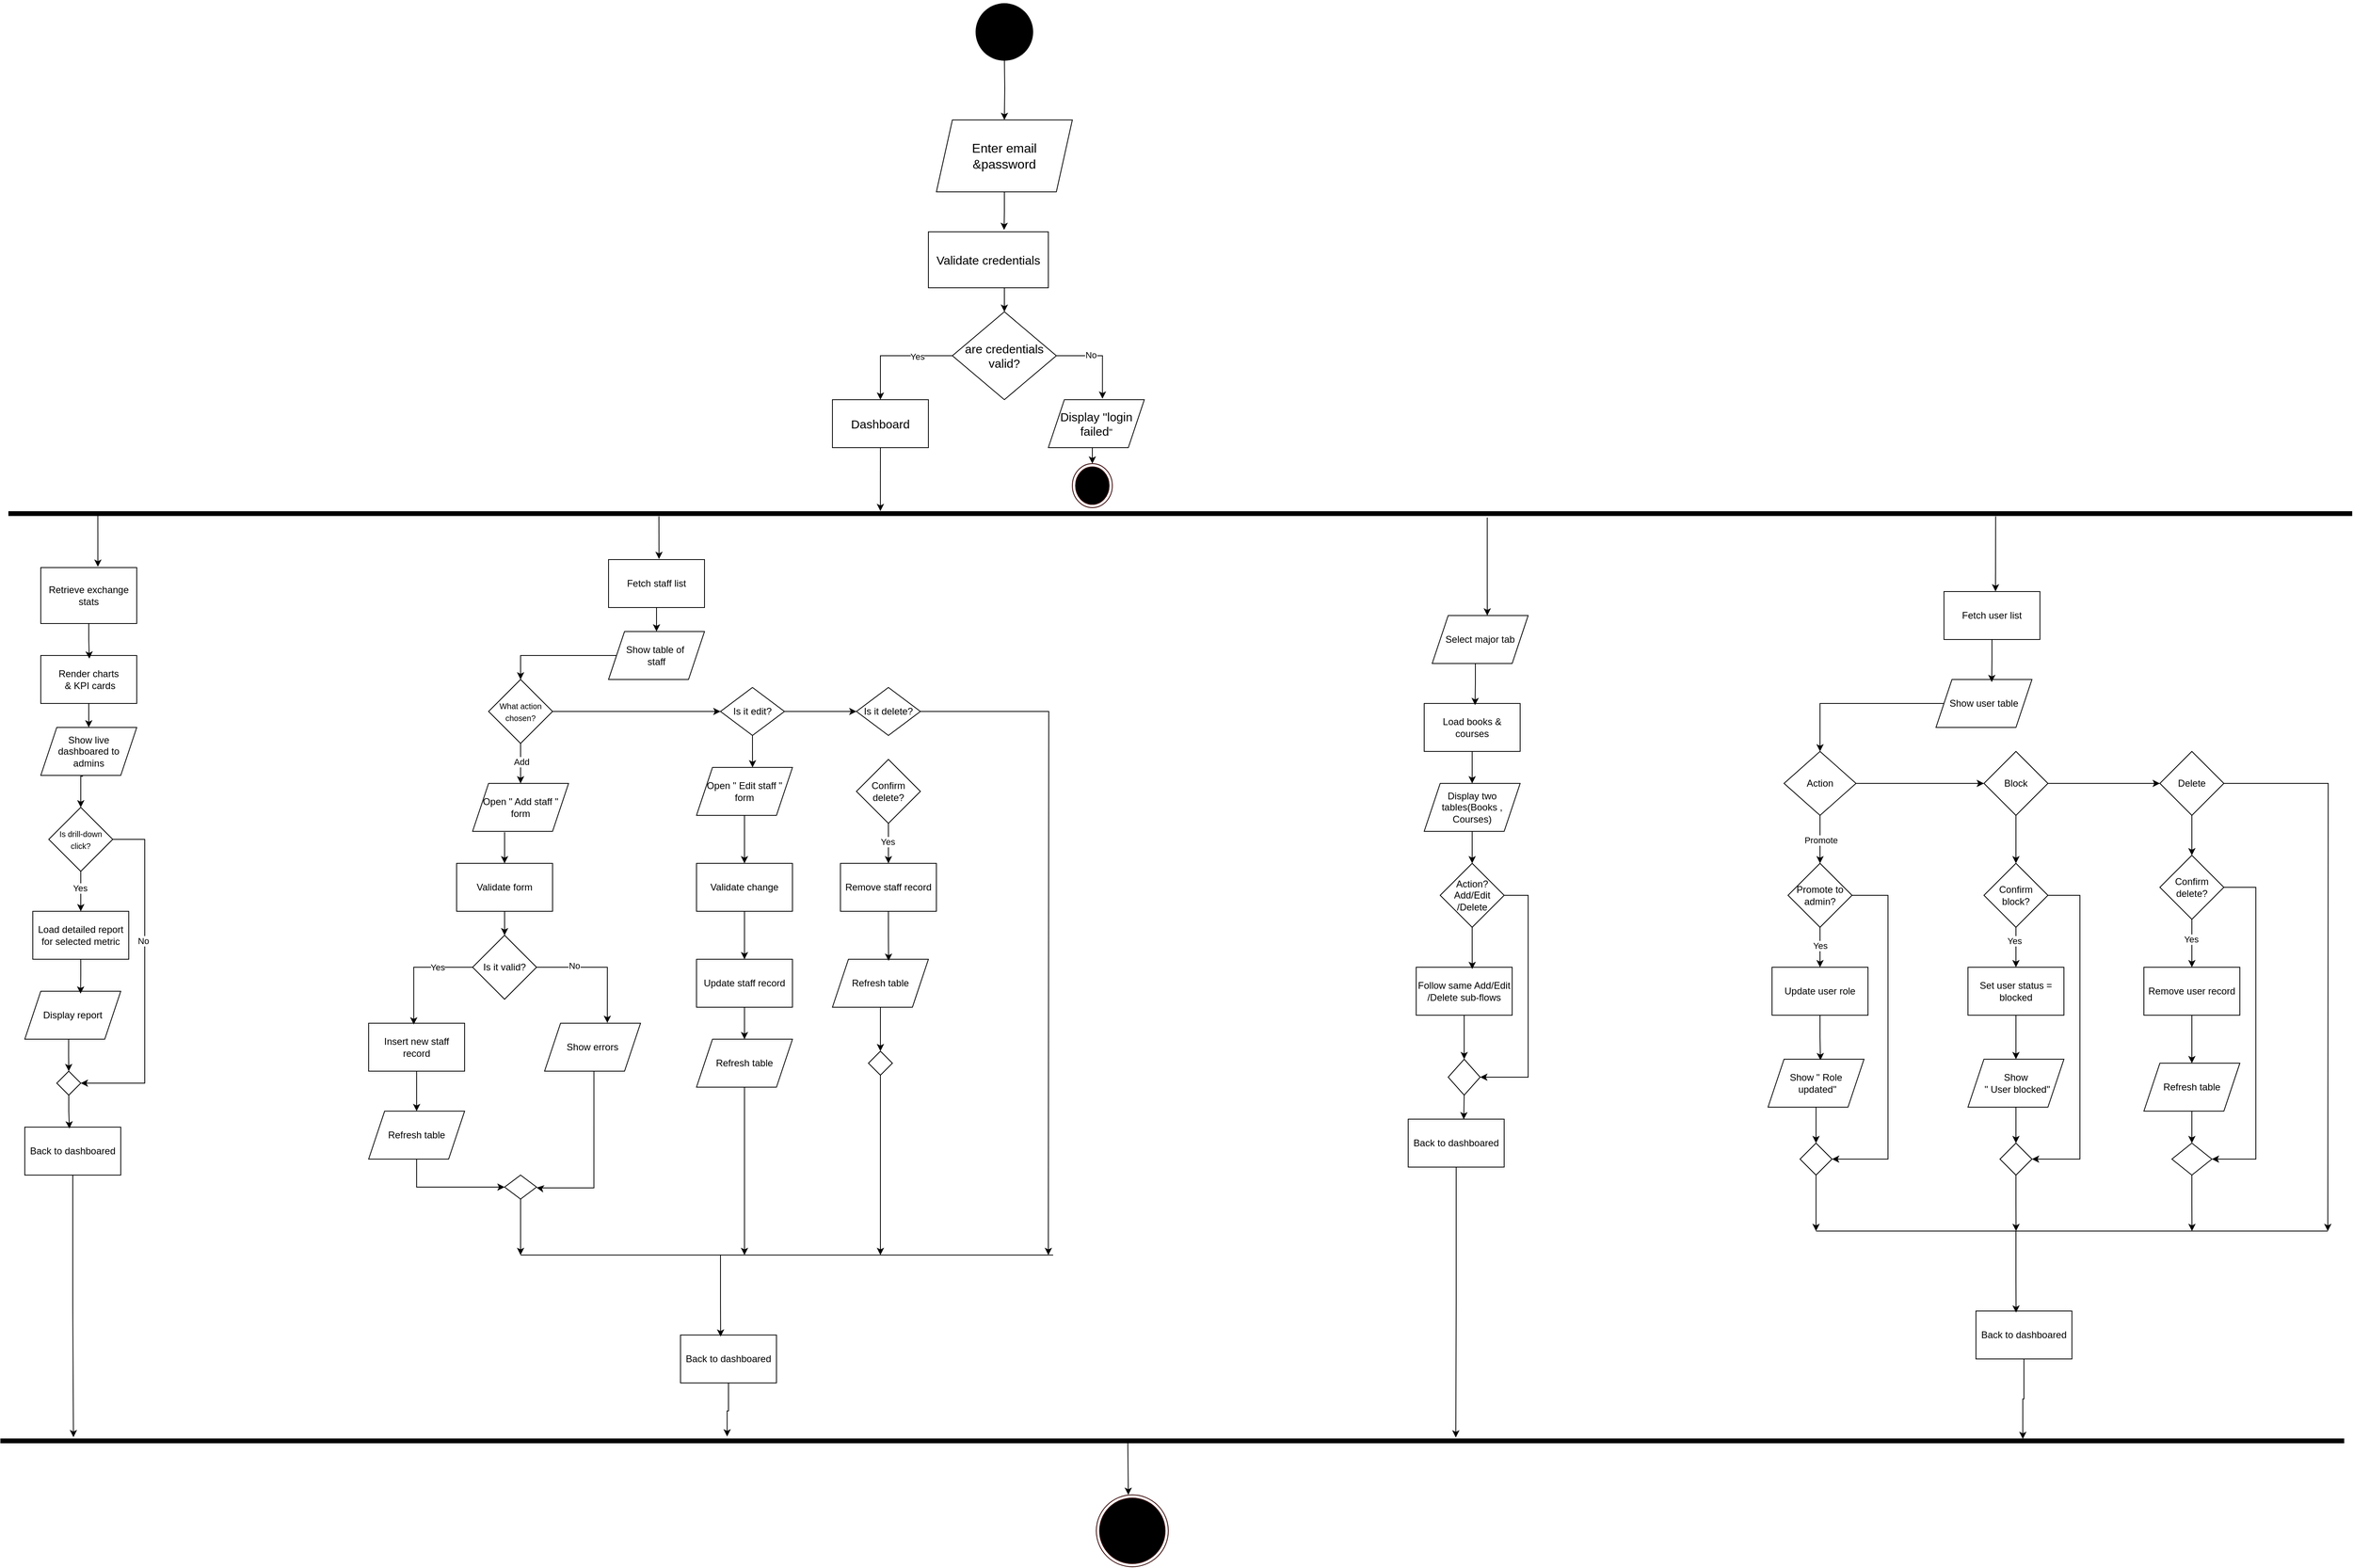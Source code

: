 <mxfile version="26.2.2">
  <diagram name="Page-1" id="49E-UGPrGBNA9mcZd4H6">
    <mxGraphModel dx="518" dy="970" grid="1" gridSize="10" guides="1" tooltips="1" connect="1" arrows="1" fold="1" page="1" pageScale="1" pageWidth="827" pageHeight="1169" math="0" shadow="0">
      <root>
        <mxCell id="0" />
        <mxCell id="1" parent="0" />
        <mxCell id="QwCNK2pvtBuWmxv160GY-159" style="edgeStyle=orthogonalEdgeStyle;rounded=0;orthogonalLoop=1;jettySize=auto;html=1;exitX=0.5;exitY=1;exitDx=0;exitDy=0;entryX=0.5;entryY=0;entryDx=0;entryDy=0;" parent="1" target="QwCNK2pvtBuWmxv160GY-161" edge="1">
          <mxGeometry relative="1" as="geometry">
            <mxPoint x="1715" y="790" as="sourcePoint" />
          </mxGeometry>
        </mxCell>
        <mxCell id="QwCNK2pvtBuWmxv160GY-161" value="&lt;font style=&quot;font-size: 16px;&quot;&gt;Enter email&lt;/font&gt;&lt;div&gt;&lt;font style=&quot;font-size: 16px;&quot;&gt;&amp;amp;password&lt;/font&gt;&lt;/div&gt;" style="shape=parallelogram;perimeter=parallelogramPerimeter;whiteSpace=wrap;html=1;fixedSize=1;" parent="1" vertex="1">
          <mxGeometry x="1630" y="870" width="170" height="90" as="geometry" />
        </mxCell>
        <mxCell id="QwCNK2pvtBuWmxv160GY-162" style="edgeStyle=orthogonalEdgeStyle;rounded=0;orthogonalLoop=1;jettySize=auto;html=1;exitX=0.5;exitY=1;exitDx=0;exitDy=0;entryX=0.5;entryY=0;entryDx=0;entryDy=0;" parent="1" source="QwCNK2pvtBuWmxv160GY-163" target="QwCNK2pvtBuWmxv160GY-167" edge="1">
          <mxGeometry relative="1" as="geometry" />
        </mxCell>
        <mxCell id="QwCNK2pvtBuWmxv160GY-163" value="&lt;font style=&quot;font-size: 15px;&quot;&gt;Validate credentials&lt;/font&gt;" style="rounded=0;whiteSpace=wrap;html=1;" parent="1" vertex="1">
          <mxGeometry x="1620" y="1010" width="150" height="70" as="geometry" />
        </mxCell>
        <mxCell id="QwCNK2pvtBuWmxv160GY-164" style="edgeStyle=orthogonalEdgeStyle;rounded=0;orthogonalLoop=1;jettySize=auto;html=1;exitX=0.5;exitY=1;exitDx=0;exitDy=0;entryX=0.631;entryY=-0.034;entryDx=0;entryDy=0;entryPerimeter=0;" parent="1" source="QwCNK2pvtBuWmxv160GY-161" target="QwCNK2pvtBuWmxv160GY-163" edge="1">
          <mxGeometry relative="1" as="geometry" />
        </mxCell>
        <mxCell id="QwCNK2pvtBuWmxv160GY-165" style="edgeStyle=orthogonalEdgeStyle;rounded=0;orthogonalLoop=1;jettySize=auto;html=1;entryX=0.5;entryY=0;entryDx=0;entryDy=0;" parent="1" source="QwCNK2pvtBuWmxv160GY-167" target="QwCNK2pvtBuWmxv160GY-172" edge="1">
          <mxGeometry relative="1" as="geometry" />
        </mxCell>
        <mxCell id="QwCNK2pvtBuWmxv160GY-166" value="Yes" style="edgeLabel;html=1;align=center;verticalAlign=middle;resizable=0;points=[];" parent="QwCNK2pvtBuWmxv160GY-165" vertex="1" connectable="0">
          <mxGeometry x="-0.394" y="1" relative="1" as="geometry">
            <mxPoint as="offset" />
          </mxGeometry>
        </mxCell>
        <mxCell id="QwCNK2pvtBuWmxv160GY-167" value="&lt;font style=&quot;font-size: 15px;&quot;&gt;are credentials&lt;/font&gt;&lt;div&gt;&lt;font style=&quot;font-size: 15px;&quot;&gt;valid?&lt;/font&gt;&lt;/div&gt;" style="rhombus;whiteSpace=wrap;html=1;" parent="1" vertex="1">
          <mxGeometry x="1650" y="1110" width="130" height="110" as="geometry" />
        </mxCell>
        <mxCell id="QwCNK2pvtBuWmxv160GY-168" style="edgeStyle=orthogonalEdgeStyle;rounded=0;orthogonalLoop=1;jettySize=auto;html=1;exitX=0.5;exitY=1;exitDx=0;exitDy=0;entryX=0.5;entryY=0;entryDx=0;entryDy=0;" parent="1" source="QwCNK2pvtBuWmxv160GY-169" edge="1">
          <mxGeometry relative="1" as="geometry">
            <mxPoint x="1825.0" y="1300" as="targetPoint" />
          </mxGeometry>
        </mxCell>
        <mxCell id="QwCNK2pvtBuWmxv160GY-169" value="&lt;font style=&quot;font-size: 15px;&quot;&gt;Display &quot;login failed&lt;/font&gt;&quot;" style="shape=parallelogram;perimeter=parallelogramPerimeter;whiteSpace=wrap;html=1;fixedSize=1;" parent="1" vertex="1">
          <mxGeometry x="1770" y="1220" width="120" height="60" as="geometry" />
        </mxCell>
        <mxCell id="QwCNK2pvtBuWmxv160GY-170" style="edgeStyle=orthogonalEdgeStyle;rounded=0;orthogonalLoop=1;jettySize=auto;html=1;exitX=1;exitY=0.5;exitDx=0;exitDy=0;entryX=0.564;entryY=-0.021;entryDx=0;entryDy=0;entryPerimeter=0;" parent="1" source="QwCNK2pvtBuWmxv160GY-167" target="QwCNK2pvtBuWmxv160GY-169" edge="1">
          <mxGeometry relative="1" as="geometry">
            <Array as="points">
              <mxPoint x="1838" y="1165" />
            </Array>
          </mxGeometry>
        </mxCell>
        <mxCell id="QwCNK2pvtBuWmxv160GY-171" value="No" style="edgeLabel;html=1;align=center;verticalAlign=middle;resizable=0;points=[];" parent="QwCNK2pvtBuWmxv160GY-170" vertex="1" connectable="0">
          <mxGeometry x="-0.239" y="1" relative="1" as="geometry">
            <mxPoint as="offset" />
          </mxGeometry>
        </mxCell>
        <mxCell id="QwCNK2pvtBuWmxv160GY-172" value="&lt;font style=&quot;font-size: 15px;&quot;&gt;Dashboard&lt;/font&gt;" style="rounded=0;whiteSpace=wrap;html=1;" parent="1" vertex="1">
          <mxGeometry x="1500" y="1220" width="120" height="60" as="geometry" />
        </mxCell>
        <mxCell id="QwCNK2pvtBuWmxv160GY-173" value="" style="html=1;points=[];perimeter=orthogonalPerimeter;fillColor=strokeColor;direction=south;" parent="1" vertex="1">
          <mxGeometry x="470" y="1360" width="2930" height="5" as="geometry" />
        </mxCell>
        <mxCell id="QwCNK2pvtBuWmxv160GY-174" value="Retrieve exchange stats" style="rounded=0;whiteSpace=wrap;html=1;" parent="1" vertex="1">
          <mxGeometry x="510" y="1430" width="120" height="70" as="geometry" />
        </mxCell>
        <mxCell id="QwCNK2pvtBuWmxv160GY-175" style="edgeStyle=orthogonalEdgeStyle;rounded=0;orthogonalLoop=1;jettySize=auto;html=1;exitX=0.5;exitY=1;exitDx=0;exitDy=0;entryX=0.5;entryY=0;entryDx=0;entryDy=0;" parent="1" source="QwCNK2pvtBuWmxv160GY-176" target="QwCNK2pvtBuWmxv160GY-179" edge="1">
          <mxGeometry relative="1" as="geometry" />
        </mxCell>
        <mxCell id="QwCNK2pvtBuWmxv160GY-176" value="Render charts&lt;div&gt;&amp;nbsp;&amp;amp; KPI cards&lt;/div&gt;" style="rounded=0;whiteSpace=wrap;html=1;" parent="1" vertex="1">
          <mxGeometry x="510" y="1540" width="120" height="60" as="geometry" />
        </mxCell>
        <mxCell id="QwCNK2pvtBuWmxv160GY-177" style="edgeStyle=orthogonalEdgeStyle;rounded=0;orthogonalLoop=1;jettySize=auto;html=1;exitX=0.5;exitY=1;exitDx=0;exitDy=0;entryX=0.506;entryY=0.065;entryDx=0;entryDy=0;entryPerimeter=0;" parent="1" source="QwCNK2pvtBuWmxv160GY-174" target="QwCNK2pvtBuWmxv160GY-176" edge="1">
          <mxGeometry relative="1" as="geometry" />
        </mxCell>
        <mxCell id="QwCNK2pvtBuWmxv160GY-178" style="edgeStyle=orthogonalEdgeStyle;rounded=0;orthogonalLoop=1;jettySize=auto;html=1;exitX=0.439;exitY=1.019;exitDx=0;exitDy=0;entryX=0.5;entryY=0;entryDx=0;entryDy=0;exitPerimeter=0;" parent="1" source="QwCNK2pvtBuWmxv160GY-179" target="QwCNK2pvtBuWmxv160GY-184" edge="1">
          <mxGeometry relative="1" as="geometry" />
        </mxCell>
        <mxCell id="QwCNK2pvtBuWmxv160GY-179" value="Show live dashboared to admins" style="shape=parallelogram;perimeter=parallelogramPerimeter;whiteSpace=wrap;html=1;fixedSize=1;" parent="1" vertex="1">
          <mxGeometry x="510" y="1630" width="120" height="60" as="geometry" />
        </mxCell>
        <mxCell id="QwCNK2pvtBuWmxv160GY-180" style="edgeStyle=orthogonalEdgeStyle;rounded=0;orthogonalLoop=1;jettySize=auto;html=1;exitX=0.5;exitY=1;exitDx=0;exitDy=0;entryX=0.5;entryY=0;entryDx=0;entryDy=0;" parent="1" source="QwCNK2pvtBuWmxv160GY-184" target="QwCNK2pvtBuWmxv160GY-186" edge="1">
          <mxGeometry relative="1" as="geometry" />
        </mxCell>
        <mxCell id="QwCNK2pvtBuWmxv160GY-181" value="Yes" style="edgeLabel;html=1;align=center;verticalAlign=middle;resizable=0;points=[];" parent="QwCNK2pvtBuWmxv160GY-180" vertex="1" connectable="0">
          <mxGeometry x="-0.18" y="-1" relative="1" as="geometry">
            <mxPoint as="offset" />
          </mxGeometry>
        </mxCell>
        <mxCell id="QwCNK2pvtBuWmxv160GY-182" style="edgeStyle=orthogonalEdgeStyle;rounded=0;orthogonalLoop=1;jettySize=auto;html=1;exitX=1;exitY=0.5;exitDx=0;exitDy=0;entryX=1;entryY=0.5;entryDx=0;entryDy=0;" parent="1" source="QwCNK2pvtBuWmxv160GY-184" target="QwCNK2pvtBuWmxv160GY-190" edge="1">
          <mxGeometry relative="1" as="geometry">
            <Array as="points">
              <mxPoint x="640" y="1770" />
              <mxPoint x="640" y="2075" />
            </Array>
          </mxGeometry>
        </mxCell>
        <mxCell id="QwCNK2pvtBuWmxv160GY-183" value="No" style="edgeLabel;html=1;align=center;verticalAlign=middle;resizable=0;points=[];" parent="QwCNK2pvtBuWmxv160GY-182" vertex="1" connectable="0">
          <mxGeometry x="-0.215" y="-2" relative="1" as="geometry">
            <mxPoint as="offset" />
          </mxGeometry>
        </mxCell>
        <mxCell id="QwCNK2pvtBuWmxv160GY-184" value="&lt;font style=&quot;font-size: 10px;&quot;&gt;Is drill-down click?&lt;/font&gt;" style="rhombus;whiteSpace=wrap;html=1;" parent="1" vertex="1">
          <mxGeometry x="520" y="1730" width="80" height="80" as="geometry" />
        </mxCell>
        <mxCell id="QwCNK2pvtBuWmxv160GY-186" value="Load detailed report for selected metric" style="rounded=0;whiteSpace=wrap;html=1;" parent="1" vertex="1">
          <mxGeometry x="500" y="1860" width="120" height="60" as="geometry" />
        </mxCell>
        <mxCell id="QwCNK2pvtBuWmxv160GY-187" style="edgeStyle=orthogonalEdgeStyle;rounded=0;orthogonalLoop=1;jettySize=auto;html=1;exitX=0.457;exitY=0.993;exitDx=0;exitDy=0;entryX=0.5;entryY=0;entryDx=0;entryDy=0;exitPerimeter=0;" parent="1" source="QwCNK2pvtBuWmxv160GY-188" target="QwCNK2pvtBuWmxv160GY-190" edge="1">
          <mxGeometry relative="1" as="geometry" />
        </mxCell>
        <mxCell id="QwCNK2pvtBuWmxv160GY-188" value="Display report" style="shape=parallelogram;perimeter=parallelogramPerimeter;whiteSpace=wrap;html=1;fixedSize=1;" parent="1" vertex="1">
          <mxGeometry x="490" y="1960.0" width="120" height="60" as="geometry" />
        </mxCell>
        <mxCell id="QwCNK2pvtBuWmxv160GY-189" style="edgeStyle=orthogonalEdgeStyle;rounded=0;orthogonalLoop=1;jettySize=auto;html=1;exitX=0.5;exitY=1;exitDx=0;exitDy=0;entryX=0.581;entryY=0.05;entryDx=0;entryDy=0;entryPerimeter=0;" parent="1" source="QwCNK2pvtBuWmxv160GY-186" target="QwCNK2pvtBuWmxv160GY-188" edge="1">
          <mxGeometry relative="1" as="geometry" />
        </mxCell>
        <mxCell id="QwCNK2pvtBuWmxv160GY-190" value="" style="rhombus;whiteSpace=wrap;html=1;" parent="1" vertex="1">
          <mxGeometry x="530" y="2060" width="30" height="30" as="geometry" />
        </mxCell>
        <mxCell id="QwCNK2pvtBuWmxv160GY-191" value="Back to dashboared" style="rounded=0;whiteSpace=wrap;html=1;" parent="1" vertex="1">
          <mxGeometry x="490" y="2130" width="120" height="60" as="geometry" />
        </mxCell>
        <mxCell id="QwCNK2pvtBuWmxv160GY-192" style="edgeStyle=orthogonalEdgeStyle;rounded=0;orthogonalLoop=1;jettySize=auto;html=1;exitX=0.5;exitY=1;exitDx=0;exitDy=0;entryX=0.465;entryY=0.029;entryDx=0;entryDy=0;entryPerimeter=0;" parent="1" source="QwCNK2pvtBuWmxv160GY-190" target="QwCNK2pvtBuWmxv160GY-191" edge="1">
          <mxGeometry relative="1" as="geometry" />
        </mxCell>
        <mxCell id="QwCNK2pvtBuWmxv160GY-193" style="edgeStyle=orthogonalEdgeStyle;rounded=0;orthogonalLoop=1;jettySize=auto;html=1;exitX=0.5;exitY=1;exitDx=0;exitDy=0;entryX=0.5;entryY=0;entryDx=0;entryDy=0;" parent="1" source="QwCNK2pvtBuWmxv160GY-194" target="QwCNK2pvtBuWmxv160GY-196" edge="1">
          <mxGeometry relative="1" as="geometry" />
        </mxCell>
        <mxCell id="QwCNK2pvtBuWmxv160GY-194" value="Fetch staff list" style="rounded=0;whiteSpace=wrap;html=1;" parent="1" vertex="1">
          <mxGeometry x="1220" y="1420" width="120" height="60" as="geometry" />
        </mxCell>
        <mxCell id="QwCNK2pvtBuWmxv160GY-195" style="edgeStyle=orthogonalEdgeStyle;rounded=0;orthogonalLoop=1;jettySize=auto;html=1;exitX=0;exitY=0.5;exitDx=0;exitDy=0;entryX=0.5;entryY=0;entryDx=0;entryDy=0;" parent="1" source="QwCNK2pvtBuWmxv160GY-196" target="QwCNK2pvtBuWmxv160GY-200" edge="1">
          <mxGeometry relative="1" as="geometry" />
        </mxCell>
        <mxCell id="QwCNK2pvtBuWmxv160GY-196" value="Show table of&amp;nbsp;&lt;div&gt;staff&lt;/div&gt;" style="shape=parallelogram;perimeter=parallelogramPerimeter;whiteSpace=wrap;html=1;fixedSize=1;" parent="1" vertex="1">
          <mxGeometry x="1220" y="1510" width="120" height="60" as="geometry" />
        </mxCell>
        <mxCell id="QwCNK2pvtBuWmxv160GY-197" style="edgeStyle=orthogonalEdgeStyle;rounded=0;orthogonalLoop=1;jettySize=auto;html=1;exitX=0.5;exitY=1;exitDx=0;exitDy=0;entryX=0.5;entryY=0;entryDx=0;entryDy=0;" parent="1" source="QwCNK2pvtBuWmxv160GY-200" target="QwCNK2pvtBuWmxv160GY-202" edge="1">
          <mxGeometry relative="1" as="geometry" />
        </mxCell>
        <mxCell id="QwCNK2pvtBuWmxv160GY-198" value="Add" style="edgeLabel;html=1;align=center;verticalAlign=middle;resizable=0;points=[];" parent="QwCNK2pvtBuWmxv160GY-197" vertex="1" connectable="0">
          <mxGeometry x="-0.075" y="1" relative="1" as="geometry">
            <mxPoint as="offset" />
          </mxGeometry>
        </mxCell>
        <mxCell id="QwCNK2pvtBuWmxv160GY-199" style="edgeStyle=orthogonalEdgeStyle;rounded=0;orthogonalLoop=1;jettySize=auto;html=1;exitX=1;exitY=0.5;exitDx=0;exitDy=0;entryX=0;entryY=0.5;entryDx=0;entryDy=0;" parent="1" source="QwCNK2pvtBuWmxv160GY-200" target="QwCNK2pvtBuWmxv160GY-219" edge="1">
          <mxGeometry relative="1" as="geometry" />
        </mxCell>
        <mxCell id="QwCNK2pvtBuWmxv160GY-200" value="&lt;font style=&quot;font-size: 10px;&quot;&gt;What action chosen?&lt;/font&gt;" style="rhombus;whiteSpace=wrap;html=1;" parent="1" vertex="1">
          <mxGeometry x="1070" y="1570" width="80" height="80" as="geometry" />
        </mxCell>
        <mxCell id="QwCNK2pvtBuWmxv160GY-201" style="edgeStyle=orthogonalEdgeStyle;rounded=0;orthogonalLoop=1;jettySize=auto;html=1;entryX=0.5;entryY=0;entryDx=0;entryDy=0;" parent="1" target="QwCNK2pvtBuWmxv160GY-204" edge="1">
          <mxGeometry relative="1" as="geometry">
            <mxPoint x="1090" y="1761" as="sourcePoint" />
          </mxGeometry>
        </mxCell>
        <mxCell id="QwCNK2pvtBuWmxv160GY-202" value="Open &quot; Add staff &quot;&lt;div&gt;form&lt;/div&gt;" style="shape=parallelogram;perimeter=parallelogramPerimeter;whiteSpace=wrap;html=1;fixedSize=1;" parent="1" vertex="1">
          <mxGeometry x="1050" y="1700" width="120" height="60" as="geometry" />
        </mxCell>
        <mxCell id="QwCNK2pvtBuWmxv160GY-203" style="edgeStyle=orthogonalEdgeStyle;rounded=0;orthogonalLoop=1;jettySize=auto;html=1;exitX=0.5;exitY=1;exitDx=0;exitDy=0;entryX=0.5;entryY=0;entryDx=0;entryDy=0;" parent="1" source="QwCNK2pvtBuWmxv160GY-204" target="QwCNK2pvtBuWmxv160GY-205" edge="1">
          <mxGeometry relative="1" as="geometry" />
        </mxCell>
        <mxCell id="QwCNK2pvtBuWmxv160GY-204" value="Validate form" style="rounded=0;whiteSpace=wrap;html=1;" parent="1" vertex="1">
          <mxGeometry x="1030" y="1800" width="120" height="60" as="geometry" />
        </mxCell>
        <mxCell id="QwCNK2pvtBuWmxv160GY-205" value="Is it valid?" style="rhombus;whiteSpace=wrap;html=1;" parent="1" vertex="1">
          <mxGeometry x="1050" y="1890" width="80" height="80" as="geometry" />
        </mxCell>
        <mxCell id="QwCNK2pvtBuWmxv160GY-206" style="edgeStyle=orthogonalEdgeStyle;rounded=0;orthogonalLoop=1;jettySize=auto;html=1;exitX=0.5;exitY=1;exitDx=0;exitDy=0;entryX=0.5;entryY=0;entryDx=0;entryDy=0;" parent="1" source="QwCNK2pvtBuWmxv160GY-207" target="QwCNK2pvtBuWmxv160GY-214" edge="1">
          <mxGeometry relative="1" as="geometry" />
        </mxCell>
        <mxCell id="QwCNK2pvtBuWmxv160GY-207" value="Insert new staff record" style="rounded=0;whiteSpace=wrap;html=1;" parent="1" vertex="1">
          <mxGeometry x="920" y="2000.0" width="120" height="60" as="geometry" />
        </mxCell>
        <mxCell id="QwCNK2pvtBuWmxv160GY-208" style="edgeStyle=orthogonalEdgeStyle;rounded=0;orthogonalLoop=1;jettySize=auto;html=1;exitX=0;exitY=0.5;exitDx=0;exitDy=0;entryX=0.47;entryY=0.027;entryDx=0;entryDy=0;entryPerimeter=0;" parent="1" source="QwCNK2pvtBuWmxv160GY-205" target="QwCNK2pvtBuWmxv160GY-207" edge="1">
          <mxGeometry relative="1" as="geometry" />
        </mxCell>
        <mxCell id="QwCNK2pvtBuWmxv160GY-209" value="Yes" style="edgeLabel;html=1;align=center;verticalAlign=middle;resizable=0;points=[];" parent="QwCNK2pvtBuWmxv160GY-208" vertex="1" connectable="0">
          <mxGeometry x="-0.397" relative="1" as="geometry">
            <mxPoint as="offset" />
          </mxGeometry>
        </mxCell>
        <mxCell id="QwCNK2pvtBuWmxv160GY-210" value="Show errors" style="shape=parallelogram;perimeter=parallelogramPerimeter;whiteSpace=wrap;html=1;fixedSize=1;" parent="1" vertex="1">
          <mxGeometry x="1140" y="2000.0" width="120" height="60" as="geometry" />
        </mxCell>
        <mxCell id="QwCNK2pvtBuWmxv160GY-211" style="edgeStyle=orthogonalEdgeStyle;rounded=0;orthogonalLoop=1;jettySize=auto;html=1;exitX=1;exitY=0.5;exitDx=0;exitDy=0;entryX=0.654;entryY=-0.007;entryDx=0;entryDy=0;entryPerimeter=0;" parent="1" source="QwCNK2pvtBuWmxv160GY-205" target="QwCNK2pvtBuWmxv160GY-210" edge="1">
          <mxGeometry relative="1" as="geometry" />
        </mxCell>
        <mxCell id="QwCNK2pvtBuWmxv160GY-212" value="No" style="edgeLabel;html=1;align=center;verticalAlign=middle;resizable=0;points=[];" parent="QwCNK2pvtBuWmxv160GY-211" vertex="1" connectable="0">
          <mxGeometry x="-0.412" y="2" relative="1" as="geometry">
            <mxPoint as="offset" />
          </mxGeometry>
        </mxCell>
        <mxCell id="QwCNK2pvtBuWmxv160GY-213" style="edgeStyle=orthogonalEdgeStyle;rounded=0;orthogonalLoop=1;jettySize=auto;html=1;exitX=0.5;exitY=1;exitDx=0;exitDy=0;entryX=0;entryY=0.5;entryDx=0;entryDy=0;" parent="1" source="QwCNK2pvtBuWmxv160GY-214" target="QwCNK2pvtBuWmxv160GY-216" edge="1">
          <mxGeometry relative="1" as="geometry" />
        </mxCell>
        <mxCell id="QwCNK2pvtBuWmxv160GY-214" value="Refresh table" style="shape=parallelogram;perimeter=parallelogramPerimeter;whiteSpace=wrap;html=1;fixedSize=1;" parent="1" vertex="1">
          <mxGeometry x="920" y="2110" width="120" height="60" as="geometry" />
        </mxCell>
        <mxCell id="QwCNK2pvtBuWmxv160GY-215" style="edgeStyle=orthogonalEdgeStyle;rounded=0;orthogonalLoop=1;jettySize=auto;html=1;exitX=0.5;exitY=1;exitDx=0;exitDy=0;" parent="1" source="QwCNK2pvtBuWmxv160GY-216" edge="1">
          <mxGeometry relative="1" as="geometry">
            <mxPoint x="1110" y="2290" as="targetPoint" />
          </mxGeometry>
        </mxCell>
        <mxCell id="QwCNK2pvtBuWmxv160GY-216" value="" style="rhombus;whiteSpace=wrap;html=1;" parent="1" vertex="1">
          <mxGeometry x="1090" y="2190" width="40" height="30" as="geometry" />
        </mxCell>
        <mxCell id="QwCNK2pvtBuWmxv160GY-217" style="edgeStyle=orthogonalEdgeStyle;rounded=0;orthogonalLoop=1;jettySize=auto;html=1;exitX=0.5;exitY=1;exitDx=0;exitDy=0;entryX=0.957;entryY=0.522;entryDx=0;entryDy=0;entryPerimeter=0;" parent="1" edge="1">
          <mxGeometry relative="1" as="geometry">
            <mxPoint x="1201.72" y="2060" as="sourcePoint" />
            <mxPoint x="1130" y="2205.66" as="targetPoint" />
            <Array as="points">
              <mxPoint x="1202" y="2206" />
              <mxPoint x="1132" y="2206" />
            </Array>
          </mxGeometry>
        </mxCell>
        <mxCell id="QwCNK2pvtBuWmxv160GY-218" style="edgeStyle=orthogonalEdgeStyle;rounded=0;orthogonalLoop=1;jettySize=auto;html=1;exitX=1;exitY=0.5;exitDx=0;exitDy=0;entryX=0;entryY=0.5;entryDx=0;entryDy=0;" parent="1" source="QwCNK2pvtBuWmxv160GY-219" target="QwCNK2pvtBuWmxv160GY-230" edge="1">
          <mxGeometry relative="1" as="geometry" />
        </mxCell>
        <mxCell id="QwCNK2pvtBuWmxv160GY-219" value="Is it edit?" style="rhombus;whiteSpace=wrap;html=1;" parent="1" vertex="1">
          <mxGeometry x="1360" y="1580" width="80" height="60" as="geometry" />
        </mxCell>
        <mxCell id="QwCNK2pvtBuWmxv160GY-220" style="edgeStyle=orthogonalEdgeStyle;rounded=0;orthogonalLoop=1;jettySize=auto;html=1;exitX=0.5;exitY=1;exitDx=0;exitDy=0;entryX=0.5;entryY=0;entryDx=0;entryDy=0;" parent="1" source="QwCNK2pvtBuWmxv160GY-221" target="QwCNK2pvtBuWmxv160GY-223" edge="1">
          <mxGeometry relative="1" as="geometry" />
        </mxCell>
        <mxCell id="QwCNK2pvtBuWmxv160GY-221" value="Open &quot; Edit staff &quot;&lt;div&gt;form&lt;/div&gt;" style="shape=parallelogram;perimeter=parallelogramPerimeter;whiteSpace=wrap;html=1;fixedSize=1;" parent="1" vertex="1">
          <mxGeometry x="1330" y="1680" width="120" height="60" as="geometry" />
        </mxCell>
        <mxCell id="QwCNK2pvtBuWmxv160GY-222" style="edgeStyle=orthogonalEdgeStyle;rounded=0;orthogonalLoop=1;jettySize=auto;html=1;exitX=0.5;exitY=1;exitDx=0;exitDy=0;entryX=0.5;entryY=0;entryDx=0;entryDy=0;" parent="1" source="QwCNK2pvtBuWmxv160GY-223" target="QwCNK2pvtBuWmxv160GY-225" edge="1">
          <mxGeometry relative="1" as="geometry" />
        </mxCell>
        <mxCell id="QwCNK2pvtBuWmxv160GY-223" value="Validate change" style="rounded=0;whiteSpace=wrap;html=1;" parent="1" vertex="1">
          <mxGeometry x="1330" y="1800" width="120" height="60" as="geometry" />
        </mxCell>
        <mxCell id="QwCNK2pvtBuWmxv160GY-224" style="edgeStyle=orthogonalEdgeStyle;rounded=0;orthogonalLoop=1;jettySize=auto;html=1;exitX=0.5;exitY=1;exitDx=0;exitDy=0;entryX=0.5;entryY=0;entryDx=0;entryDy=0;" parent="1" source="QwCNK2pvtBuWmxv160GY-225" target="QwCNK2pvtBuWmxv160GY-228" edge="1">
          <mxGeometry relative="1" as="geometry" />
        </mxCell>
        <mxCell id="QwCNK2pvtBuWmxv160GY-225" value="Update staff record" style="rounded=0;whiteSpace=wrap;html=1;" parent="1" vertex="1">
          <mxGeometry x="1330" y="1920.0" width="120" height="60" as="geometry" />
        </mxCell>
        <mxCell id="QwCNK2pvtBuWmxv160GY-226" style="edgeStyle=orthogonalEdgeStyle;rounded=0;orthogonalLoop=1;jettySize=auto;html=1;exitX=0.5;exitY=1;exitDx=0;exitDy=0;entryX=0.584;entryY=0;entryDx=0;entryDy=0;entryPerimeter=0;" parent="1" source="QwCNK2pvtBuWmxv160GY-219" target="QwCNK2pvtBuWmxv160GY-221" edge="1">
          <mxGeometry relative="1" as="geometry" />
        </mxCell>
        <mxCell id="QwCNK2pvtBuWmxv160GY-227" style="edgeStyle=orthogonalEdgeStyle;rounded=0;orthogonalLoop=1;jettySize=auto;html=1;exitX=0.5;exitY=1;exitDx=0;exitDy=0;" parent="1" source="QwCNK2pvtBuWmxv160GY-228" edge="1">
          <mxGeometry relative="1" as="geometry">
            <mxPoint x="1390" y="2290" as="targetPoint" />
          </mxGeometry>
        </mxCell>
        <mxCell id="QwCNK2pvtBuWmxv160GY-228" value="Refresh table" style="shape=parallelogram;perimeter=parallelogramPerimeter;whiteSpace=wrap;html=1;fixedSize=1;" parent="1" vertex="1">
          <mxGeometry x="1330" y="2020.0" width="120" height="60" as="geometry" />
        </mxCell>
        <mxCell id="QwCNK2pvtBuWmxv160GY-229" style="edgeStyle=orthogonalEdgeStyle;rounded=0;orthogonalLoop=1;jettySize=auto;html=1;exitX=1;exitY=0.5;exitDx=0;exitDy=0;" parent="1" source="QwCNK2pvtBuWmxv160GY-230" edge="1">
          <mxGeometry relative="1" as="geometry">
            <mxPoint x="1770" y="2290" as="targetPoint" />
          </mxGeometry>
        </mxCell>
        <mxCell id="QwCNK2pvtBuWmxv160GY-230" value="Is it delete?" style="rhombus;whiteSpace=wrap;html=1;" parent="1" vertex="1">
          <mxGeometry x="1530" y="1580" width="80" height="60" as="geometry" />
        </mxCell>
        <mxCell id="QwCNK2pvtBuWmxv160GY-231" style="edgeStyle=orthogonalEdgeStyle;rounded=0;orthogonalLoop=1;jettySize=auto;html=1;exitX=0.5;exitY=1;exitDx=0;exitDy=0;entryX=0.5;entryY=0;entryDx=0;entryDy=0;" parent="1" source="QwCNK2pvtBuWmxv160GY-234" target="QwCNK2pvtBuWmxv160GY-235" edge="1">
          <mxGeometry relative="1" as="geometry" />
        </mxCell>
        <mxCell id="QwCNK2pvtBuWmxv160GY-232" value="Yes" style="edgeLabel;html=1;align=center;verticalAlign=middle;resizable=0;points=[];" parent="QwCNK2pvtBuWmxv160GY-231" vertex="1" connectable="0">
          <mxGeometry x="-0.072" y="-1" relative="1" as="geometry">
            <mxPoint as="offset" />
          </mxGeometry>
        </mxCell>
        <mxCell id="QwCNK2pvtBuWmxv160GY-234" value="Confirm delete?" style="rhombus;whiteSpace=wrap;html=1;" parent="1" vertex="1">
          <mxGeometry x="1530" y="1670" width="80" height="80" as="geometry" />
        </mxCell>
        <mxCell id="QwCNK2pvtBuWmxv160GY-235" value="Remove staff record" style="rounded=0;whiteSpace=wrap;html=1;" parent="1" vertex="1">
          <mxGeometry x="1510" y="1800" width="120" height="60" as="geometry" />
        </mxCell>
        <mxCell id="QwCNK2pvtBuWmxv160GY-236" style="edgeStyle=orthogonalEdgeStyle;rounded=0;orthogonalLoop=1;jettySize=auto;html=1;exitX=0.5;exitY=1;exitDx=0;exitDy=0;entryX=0.5;entryY=0;entryDx=0;entryDy=0;" parent="1" source="QwCNK2pvtBuWmxv160GY-237" target="QwCNK2pvtBuWmxv160GY-240" edge="1">
          <mxGeometry relative="1" as="geometry" />
        </mxCell>
        <mxCell id="QwCNK2pvtBuWmxv160GY-237" value="Refresh table" style="shape=parallelogram;perimeter=parallelogramPerimeter;whiteSpace=wrap;html=1;fixedSize=1;" parent="1" vertex="1">
          <mxGeometry x="1500" y="1920.0" width="120" height="60" as="geometry" />
        </mxCell>
        <mxCell id="QwCNK2pvtBuWmxv160GY-238" style="edgeStyle=orthogonalEdgeStyle;rounded=0;orthogonalLoop=1;jettySize=auto;html=1;exitX=0.5;exitY=1;exitDx=0;exitDy=0;entryX=0.585;entryY=0.033;entryDx=0;entryDy=0;entryPerimeter=0;" parent="1" source="QwCNK2pvtBuWmxv160GY-235" target="QwCNK2pvtBuWmxv160GY-237" edge="1">
          <mxGeometry relative="1" as="geometry" />
        </mxCell>
        <mxCell id="QwCNK2pvtBuWmxv160GY-239" style="edgeStyle=orthogonalEdgeStyle;rounded=0;orthogonalLoop=1;jettySize=auto;html=1;exitX=0.5;exitY=1;exitDx=0;exitDy=0;" parent="1" source="QwCNK2pvtBuWmxv160GY-240" edge="1">
          <mxGeometry relative="1" as="geometry">
            <mxPoint x="1560" y="2290" as="targetPoint" />
          </mxGeometry>
        </mxCell>
        <mxCell id="QwCNK2pvtBuWmxv160GY-240" value="" style="rhombus;whiteSpace=wrap;html=1;" parent="1" vertex="1">
          <mxGeometry x="1545" y="2035.0" width="30" height="30" as="geometry" />
        </mxCell>
        <mxCell id="QwCNK2pvtBuWmxv160GY-241" value="" style="endArrow=none;html=1;rounded=0;" parent="1" edge="1">
          <mxGeometry width="50" height="50" relative="1" as="geometry">
            <mxPoint x="1110" y="2290" as="sourcePoint" />
            <mxPoint x="1776.0" y="2290" as="targetPoint" />
          </mxGeometry>
        </mxCell>
        <mxCell id="QwCNK2pvtBuWmxv160GY-242" value="Back to dashboared" style="rounded=0;whiteSpace=wrap;html=1;" parent="1" vertex="1">
          <mxGeometry x="1310" y="2390" width="120" height="60" as="geometry" />
        </mxCell>
        <mxCell id="QwCNK2pvtBuWmxv160GY-243" value="" style="endArrow=classic;html=1;rounded=0;entryX=0.418;entryY=0.034;entryDx=0;entryDy=0;entryPerimeter=0;" parent="1" target="QwCNK2pvtBuWmxv160GY-242" edge="1">
          <mxGeometry width="50" height="50" relative="1" as="geometry">
            <mxPoint x="1360" y="2290" as="sourcePoint" />
            <mxPoint x="1420" y="2330" as="targetPoint" />
            <Array as="points">
              <mxPoint x="1360" y="2350" />
            </Array>
          </mxGeometry>
        </mxCell>
        <mxCell id="QwCNK2pvtBuWmxv160GY-244" value="Select major tab" style="shape=parallelogram;perimeter=parallelogramPerimeter;whiteSpace=wrap;html=1;fixedSize=1;" parent="1" vertex="1">
          <mxGeometry x="2250" y="1490" width="120" height="60" as="geometry" />
        </mxCell>
        <mxCell id="QwCNK2pvtBuWmxv160GY-245" style="edgeStyle=orthogonalEdgeStyle;rounded=0;orthogonalLoop=1;jettySize=auto;html=1;exitX=0.5;exitY=1;exitDx=0;exitDy=0;entryX=0.5;entryY=0;entryDx=0;entryDy=0;" parent="1" source="QwCNK2pvtBuWmxv160GY-246" target="QwCNK2pvtBuWmxv160GY-248" edge="1">
          <mxGeometry relative="1" as="geometry" />
        </mxCell>
        <mxCell id="QwCNK2pvtBuWmxv160GY-246" value="Load books &amp;amp; courses" style="rounded=0;whiteSpace=wrap;html=1;" parent="1" vertex="1">
          <mxGeometry x="2240" y="1600" width="120" height="60" as="geometry" />
        </mxCell>
        <mxCell id="QwCNK2pvtBuWmxv160GY-247" style="edgeStyle=orthogonalEdgeStyle;rounded=0;orthogonalLoop=1;jettySize=auto;html=1;exitX=0.5;exitY=1;exitDx=0;exitDy=0;entryX=0.53;entryY=0.034;entryDx=0;entryDy=0;entryPerimeter=0;" parent="1" source="QwCNK2pvtBuWmxv160GY-244" target="QwCNK2pvtBuWmxv160GY-246" edge="1">
          <mxGeometry relative="1" as="geometry">
            <Array as="points">
              <mxPoint x="2304" y="1550" />
              <mxPoint x="2304" y="1575" />
              <mxPoint x="2304" y="1575" />
            </Array>
          </mxGeometry>
        </mxCell>
        <mxCell id="QwCNK2pvtBuWmxv160GY-248" value="Display two tables(Books , Courses)" style="shape=parallelogram;perimeter=parallelogramPerimeter;whiteSpace=wrap;html=1;fixedSize=1;" parent="1" vertex="1">
          <mxGeometry x="2240" y="1700" width="120" height="60" as="geometry" />
        </mxCell>
        <mxCell id="QwCNK2pvtBuWmxv160GY-249" style="edgeStyle=orthogonalEdgeStyle;rounded=0;orthogonalLoop=1;jettySize=auto;html=1;exitX=1;exitY=0.5;exitDx=0;exitDy=0;entryX=1;entryY=0.5;entryDx=0;entryDy=0;" parent="1" source="QwCNK2pvtBuWmxv160GY-250" target="QwCNK2pvtBuWmxv160GY-255" edge="1">
          <mxGeometry relative="1" as="geometry">
            <Array as="points">
              <mxPoint x="2370" y="1840" />
              <mxPoint x="2370" y="2068" />
            </Array>
          </mxGeometry>
        </mxCell>
        <mxCell id="QwCNK2pvtBuWmxv160GY-250" value="Action?Add/Edit&lt;div&gt;/Delete&lt;/div&gt;" style="rhombus;whiteSpace=wrap;html=1;" parent="1" vertex="1">
          <mxGeometry x="2260" y="1800" width="80" height="80" as="geometry" />
        </mxCell>
        <mxCell id="QwCNK2pvtBuWmxv160GY-251" style="edgeStyle=orthogonalEdgeStyle;rounded=0;orthogonalLoop=1;jettySize=auto;html=1;exitX=0.5;exitY=1;exitDx=0;exitDy=0;entryX=0.5;entryY=0;entryDx=0;entryDy=0;" parent="1" source="QwCNK2pvtBuWmxv160GY-248" target="QwCNK2pvtBuWmxv160GY-250" edge="1">
          <mxGeometry relative="1" as="geometry" />
        </mxCell>
        <mxCell id="QwCNK2pvtBuWmxv160GY-252" style="edgeStyle=orthogonalEdgeStyle;rounded=0;orthogonalLoop=1;jettySize=auto;html=1;exitX=0.5;exitY=1;exitDx=0;exitDy=0;entryX=0.5;entryY=0;entryDx=0;entryDy=0;" parent="1" source="QwCNK2pvtBuWmxv160GY-253" target="QwCNK2pvtBuWmxv160GY-255" edge="1">
          <mxGeometry relative="1" as="geometry" />
        </mxCell>
        <mxCell id="QwCNK2pvtBuWmxv160GY-253" value="Follow same Add/Edit&lt;div&gt;/Delete sub-flows&lt;/div&gt;" style="rounded=0;whiteSpace=wrap;html=1;" parent="1" vertex="1">
          <mxGeometry x="2230" y="1930.0" width="120" height="60" as="geometry" />
        </mxCell>
        <mxCell id="QwCNK2pvtBuWmxv160GY-254" style="edgeStyle=orthogonalEdgeStyle;rounded=0;orthogonalLoop=1;jettySize=auto;html=1;exitX=0.5;exitY=1;exitDx=0;exitDy=0;entryX=0.584;entryY=0.037;entryDx=0;entryDy=0;entryPerimeter=0;" parent="1" source="QwCNK2pvtBuWmxv160GY-250" target="QwCNK2pvtBuWmxv160GY-253" edge="1">
          <mxGeometry relative="1" as="geometry" />
        </mxCell>
        <mxCell id="QwCNK2pvtBuWmxv160GY-255" value="" style="rhombus;whiteSpace=wrap;html=1;" parent="1" vertex="1">
          <mxGeometry x="2270" y="2045.0" width="40" height="45" as="geometry" />
        </mxCell>
        <mxCell id="QwCNK2pvtBuWmxv160GY-256" value="Back to dashboared" style="rounded=0;whiteSpace=wrap;html=1;" parent="1" vertex="1">
          <mxGeometry x="2220" y="2120" width="120" height="60" as="geometry" />
        </mxCell>
        <mxCell id="QwCNK2pvtBuWmxv160GY-257" style="edgeStyle=orthogonalEdgeStyle;rounded=0;orthogonalLoop=1;jettySize=auto;html=1;exitX=0.5;exitY=1;exitDx=0;exitDy=0;entryX=0.579;entryY=0.004;entryDx=0;entryDy=0;entryPerimeter=0;" parent="1" source="QwCNK2pvtBuWmxv160GY-255" target="QwCNK2pvtBuWmxv160GY-256" edge="1">
          <mxGeometry relative="1" as="geometry" />
        </mxCell>
        <mxCell id="QwCNK2pvtBuWmxv160GY-258" value="Fetch user list" style="rounded=0;whiteSpace=wrap;html=1;" parent="1" vertex="1">
          <mxGeometry x="2890" y="1460" width="120" height="60" as="geometry" />
        </mxCell>
        <mxCell id="QwCNK2pvtBuWmxv160GY-259" style="edgeStyle=orthogonalEdgeStyle;rounded=0;orthogonalLoop=1;jettySize=auto;html=1;exitX=0;exitY=0.5;exitDx=0;exitDy=0;entryX=0.5;entryY=0;entryDx=0;entryDy=0;" parent="1" source="QwCNK2pvtBuWmxv160GY-260" target="QwCNK2pvtBuWmxv160GY-265" edge="1">
          <mxGeometry relative="1" as="geometry" />
        </mxCell>
        <mxCell id="QwCNK2pvtBuWmxv160GY-260" value="Show user table" style="shape=parallelogram;perimeter=parallelogramPerimeter;whiteSpace=wrap;html=1;fixedSize=1;" parent="1" vertex="1">
          <mxGeometry x="2880" y="1570" width="120" height="60" as="geometry" />
        </mxCell>
        <mxCell id="QwCNK2pvtBuWmxv160GY-261" style="edgeStyle=orthogonalEdgeStyle;rounded=0;orthogonalLoop=1;jettySize=auto;html=1;exitX=0.5;exitY=1;exitDx=0;exitDy=0;entryX=0.581;entryY=0.054;entryDx=0;entryDy=0;entryPerimeter=0;" parent="1" source="QwCNK2pvtBuWmxv160GY-258" target="QwCNK2pvtBuWmxv160GY-260" edge="1">
          <mxGeometry relative="1" as="geometry" />
        </mxCell>
        <mxCell id="QwCNK2pvtBuWmxv160GY-262" style="edgeStyle=orthogonalEdgeStyle;rounded=0;orthogonalLoop=1;jettySize=auto;html=1;exitX=0.5;exitY=1;exitDx=0;exitDy=0;entryX=0.5;entryY=0;entryDx=0;entryDy=0;" parent="1" source="QwCNK2pvtBuWmxv160GY-265" target="QwCNK2pvtBuWmxv160GY-269" edge="1">
          <mxGeometry relative="1" as="geometry" />
        </mxCell>
        <mxCell id="QwCNK2pvtBuWmxv160GY-263" value="Promote" style="edgeLabel;html=1;align=center;verticalAlign=middle;resizable=0;points=[];" parent="QwCNK2pvtBuWmxv160GY-262" vertex="1" connectable="0">
          <mxGeometry x="0.029" y="1" relative="1" as="geometry">
            <mxPoint as="offset" />
          </mxGeometry>
        </mxCell>
        <mxCell id="QwCNK2pvtBuWmxv160GY-264" style="edgeStyle=orthogonalEdgeStyle;rounded=0;orthogonalLoop=1;jettySize=auto;html=1;exitX=1;exitY=0.5;exitDx=0;exitDy=0;entryX=0;entryY=0.5;entryDx=0;entryDy=0;" parent="1" source="QwCNK2pvtBuWmxv160GY-265" target="QwCNK2pvtBuWmxv160GY-277" edge="1">
          <mxGeometry relative="1" as="geometry" />
        </mxCell>
        <mxCell id="QwCNK2pvtBuWmxv160GY-265" value="Action" style="rhombus;whiteSpace=wrap;html=1;" parent="1" vertex="1">
          <mxGeometry x="2690" y="1660" width="90" height="80" as="geometry" />
        </mxCell>
        <mxCell id="QwCNK2pvtBuWmxv160GY-266" style="edgeStyle=orthogonalEdgeStyle;rounded=0;orthogonalLoop=1;jettySize=auto;html=1;exitX=0.5;exitY=1;exitDx=0;exitDy=0;entryX=0.5;entryY=0;entryDx=0;entryDy=0;" parent="1" source="QwCNK2pvtBuWmxv160GY-269" target="QwCNK2pvtBuWmxv160GY-270" edge="1">
          <mxGeometry relative="1" as="geometry" />
        </mxCell>
        <mxCell id="QwCNK2pvtBuWmxv160GY-267" value="Yes" style="edgeLabel;html=1;align=center;verticalAlign=middle;resizable=0;points=[];" parent="QwCNK2pvtBuWmxv160GY-266" vertex="1" connectable="0">
          <mxGeometry x="-0.089" relative="1" as="geometry">
            <mxPoint as="offset" />
          </mxGeometry>
        </mxCell>
        <mxCell id="QwCNK2pvtBuWmxv160GY-268" style="edgeStyle=orthogonalEdgeStyle;rounded=0;orthogonalLoop=1;jettySize=auto;html=1;exitX=1;exitY=0.5;exitDx=0;exitDy=0;entryX=1;entryY=0.5;entryDx=0;entryDy=0;" parent="1" source="QwCNK2pvtBuWmxv160GY-269" target="QwCNK2pvtBuWmxv160GY-274" edge="1">
          <mxGeometry relative="1" as="geometry">
            <Array as="points">
              <mxPoint x="2820" y="1840" />
              <mxPoint x="2820" y="2170" />
            </Array>
          </mxGeometry>
        </mxCell>
        <mxCell id="QwCNK2pvtBuWmxv160GY-269" value="Promote to admin?" style="rhombus;whiteSpace=wrap;html=1;" parent="1" vertex="1">
          <mxGeometry x="2695" y="1800" width="80" height="80" as="geometry" />
        </mxCell>
        <mxCell id="QwCNK2pvtBuWmxv160GY-270" value="Update user role" style="rounded=0;whiteSpace=wrap;html=1;" parent="1" vertex="1">
          <mxGeometry x="2675" y="1930.0" width="120" height="60" as="geometry" />
        </mxCell>
        <mxCell id="QwCNK2pvtBuWmxv160GY-271" style="edgeStyle=orthogonalEdgeStyle;rounded=0;orthogonalLoop=1;jettySize=auto;html=1;exitX=0.5;exitY=1;exitDx=0;exitDy=0;entryX=0.5;entryY=0;entryDx=0;entryDy=0;" parent="1" source="QwCNK2pvtBuWmxv160GY-272" target="QwCNK2pvtBuWmxv160GY-274" edge="1">
          <mxGeometry relative="1" as="geometry" />
        </mxCell>
        <mxCell id="QwCNK2pvtBuWmxv160GY-272" value="Show &quot; Role&lt;div&gt;&amp;nbsp;updated&quot;&lt;/div&gt;" style="shape=parallelogram;perimeter=parallelogramPerimeter;whiteSpace=wrap;html=1;fixedSize=1;" parent="1" vertex="1">
          <mxGeometry x="2670" y="2045.0" width="120" height="60" as="geometry" />
        </mxCell>
        <mxCell id="QwCNK2pvtBuWmxv160GY-273" style="edgeStyle=orthogonalEdgeStyle;rounded=0;orthogonalLoop=1;jettySize=auto;html=1;exitX=0.5;exitY=1;exitDx=0;exitDy=0;entryX=0.546;entryY=0.021;entryDx=0;entryDy=0;entryPerimeter=0;" parent="1" source="QwCNK2pvtBuWmxv160GY-270" target="QwCNK2pvtBuWmxv160GY-272" edge="1">
          <mxGeometry relative="1" as="geometry" />
        </mxCell>
        <mxCell id="QwCNK2pvtBuWmxv160GY-274" value="" style="rhombus;whiteSpace=wrap;html=1;" parent="1" vertex="1">
          <mxGeometry x="2710" y="2150" width="40" height="40" as="geometry" />
        </mxCell>
        <mxCell id="QwCNK2pvtBuWmxv160GY-275" style="edgeStyle=orthogonalEdgeStyle;rounded=0;orthogonalLoop=1;jettySize=auto;html=1;exitX=0.5;exitY=1;exitDx=0;exitDy=0;entryX=0.5;entryY=0;entryDx=0;entryDy=0;" parent="1" source="QwCNK2pvtBuWmxv160GY-277" target="QwCNK2pvtBuWmxv160GY-281" edge="1">
          <mxGeometry relative="1" as="geometry" />
        </mxCell>
        <mxCell id="QwCNK2pvtBuWmxv160GY-276" style="edgeStyle=orthogonalEdgeStyle;rounded=0;orthogonalLoop=1;jettySize=auto;html=1;exitX=1;exitY=0.5;exitDx=0;exitDy=0;entryX=0;entryY=0.5;entryDx=0;entryDy=0;" parent="1" source="QwCNK2pvtBuWmxv160GY-277" target="QwCNK2pvtBuWmxv160GY-290" edge="1">
          <mxGeometry relative="1" as="geometry" />
        </mxCell>
        <mxCell id="QwCNK2pvtBuWmxv160GY-277" value="Block" style="rhombus;whiteSpace=wrap;html=1;" parent="1" vertex="1">
          <mxGeometry x="2940" y="1660" width="80" height="80" as="geometry" />
        </mxCell>
        <mxCell id="QwCNK2pvtBuWmxv160GY-278" style="edgeStyle=orthogonalEdgeStyle;rounded=0;orthogonalLoop=1;jettySize=auto;html=1;exitX=0.5;exitY=1;exitDx=0;exitDy=0;entryX=0.5;entryY=0;entryDx=0;entryDy=0;" parent="1" source="QwCNK2pvtBuWmxv160GY-281" target="QwCNK2pvtBuWmxv160GY-283" edge="1">
          <mxGeometry relative="1" as="geometry" />
        </mxCell>
        <mxCell id="QwCNK2pvtBuWmxv160GY-279" value="Yes" style="edgeLabel;html=1;align=center;verticalAlign=middle;resizable=0;points=[];" parent="QwCNK2pvtBuWmxv160GY-278" vertex="1" connectable="0">
          <mxGeometry x="-0.324" y="-2" relative="1" as="geometry">
            <mxPoint as="offset" />
          </mxGeometry>
        </mxCell>
        <mxCell id="QwCNK2pvtBuWmxv160GY-280" style="edgeStyle=orthogonalEdgeStyle;rounded=0;orthogonalLoop=1;jettySize=auto;html=1;exitX=1;exitY=0.5;exitDx=0;exitDy=0;entryX=1;entryY=0.5;entryDx=0;entryDy=0;" parent="1" source="QwCNK2pvtBuWmxv160GY-281" target="QwCNK2pvtBuWmxv160GY-287" edge="1">
          <mxGeometry relative="1" as="geometry">
            <Array as="points">
              <mxPoint x="3060" y="1840" />
              <mxPoint x="3060" y="2170" />
            </Array>
          </mxGeometry>
        </mxCell>
        <mxCell id="QwCNK2pvtBuWmxv160GY-281" value="Confirm block?" style="rhombus;whiteSpace=wrap;html=1;" parent="1" vertex="1">
          <mxGeometry x="2940" y="1800" width="80" height="80" as="geometry" />
        </mxCell>
        <mxCell id="QwCNK2pvtBuWmxv160GY-282" style="edgeStyle=orthogonalEdgeStyle;rounded=0;orthogonalLoop=1;jettySize=auto;html=1;exitX=0.5;exitY=1;exitDx=0;exitDy=0;entryX=0.5;entryY=0;entryDx=0;entryDy=0;" parent="1" source="QwCNK2pvtBuWmxv160GY-283" target="QwCNK2pvtBuWmxv160GY-285" edge="1">
          <mxGeometry relative="1" as="geometry" />
        </mxCell>
        <mxCell id="QwCNK2pvtBuWmxv160GY-283" value="Set user status = blocked" style="rounded=0;whiteSpace=wrap;html=1;" parent="1" vertex="1">
          <mxGeometry x="2920" y="1930.0" width="120" height="60" as="geometry" />
        </mxCell>
        <mxCell id="QwCNK2pvtBuWmxv160GY-284" style="edgeStyle=orthogonalEdgeStyle;rounded=0;orthogonalLoop=1;jettySize=auto;html=1;exitX=0.5;exitY=1;exitDx=0;exitDy=0;entryX=0.5;entryY=0;entryDx=0;entryDy=0;" parent="1" source="QwCNK2pvtBuWmxv160GY-285" target="QwCNK2pvtBuWmxv160GY-287" edge="1">
          <mxGeometry relative="1" as="geometry" />
        </mxCell>
        <mxCell id="QwCNK2pvtBuWmxv160GY-285" value="Show&lt;div&gt;&amp;nbsp;&quot; User blocked&quot;&lt;/div&gt;" style="shape=parallelogram;perimeter=parallelogramPerimeter;whiteSpace=wrap;html=1;fixedSize=1;" parent="1" vertex="1">
          <mxGeometry x="2920" y="2045.0" width="120" height="60" as="geometry" />
        </mxCell>
        <mxCell id="QwCNK2pvtBuWmxv160GY-286" style="edgeStyle=orthogonalEdgeStyle;rounded=0;orthogonalLoop=1;jettySize=auto;html=1;exitX=0.5;exitY=1;exitDx=0;exitDy=0;" parent="1" source="QwCNK2pvtBuWmxv160GY-287" edge="1">
          <mxGeometry relative="1" as="geometry">
            <mxPoint x="2980.143" y="2260" as="targetPoint" />
          </mxGeometry>
        </mxCell>
        <mxCell id="QwCNK2pvtBuWmxv160GY-287" value="" style="rhombus;whiteSpace=wrap;html=1;" parent="1" vertex="1">
          <mxGeometry x="2960" y="2150" width="40" height="40" as="geometry" />
        </mxCell>
        <mxCell id="QwCNK2pvtBuWmxv160GY-288" style="edgeStyle=orthogonalEdgeStyle;rounded=0;orthogonalLoop=1;jettySize=auto;html=1;exitX=0.5;exitY=1;exitDx=0;exitDy=0;entryX=0.5;entryY=0;entryDx=0;entryDy=0;" parent="1" source="QwCNK2pvtBuWmxv160GY-290" target="QwCNK2pvtBuWmxv160GY-294" edge="1">
          <mxGeometry relative="1" as="geometry" />
        </mxCell>
        <mxCell id="QwCNK2pvtBuWmxv160GY-289" style="edgeStyle=orthogonalEdgeStyle;rounded=0;orthogonalLoop=1;jettySize=auto;html=1;exitX=1;exitY=0.5;exitDx=0;exitDy=0;" parent="1" source="QwCNK2pvtBuWmxv160GY-290" edge="1">
          <mxGeometry relative="1" as="geometry">
            <mxPoint x="3370.0" y="2260" as="targetPoint" />
          </mxGeometry>
        </mxCell>
        <mxCell id="QwCNK2pvtBuWmxv160GY-290" value="Delete" style="rhombus;whiteSpace=wrap;html=1;" parent="1" vertex="1">
          <mxGeometry x="3160" y="1660" width="80" height="80" as="geometry" />
        </mxCell>
        <mxCell id="QwCNK2pvtBuWmxv160GY-291" style="edgeStyle=orthogonalEdgeStyle;rounded=0;orthogonalLoop=1;jettySize=auto;html=1;exitX=0.5;exitY=1;exitDx=0;exitDy=0;entryX=0.5;entryY=0;entryDx=0;entryDy=0;" parent="1" source="QwCNK2pvtBuWmxv160GY-294" target="QwCNK2pvtBuWmxv160GY-296" edge="1">
          <mxGeometry relative="1" as="geometry" />
        </mxCell>
        <mxCell id="QwCNK2pvtBuWmxv160GY-292" value="Yes" style="edgeLabel;html=1;align=center;verticalAlign=middle;resizable=0;points=[];" parent="QwCNK2pvtBuWmxv160GY-291" vertex="1" connectable="0">
          <mxGeometry x="-0.175" y="-1" relative="1" as="geometry">
            <mxPoint as="offset" />
          </mxGeometry>
        </mxCell>
        <mxCell id="QwCNK2pvtBuWmxv160GY-293" style="edgeStyle=orthogonalEdgeStyle;rounded=0;orthogonalLoop=1;jettySize=auto;html=1;exitX=1;exitY=0.5;exitDx=0;exitDy=0;entryX=1;entryY=0.5;entryDx=0;entryDy=0;" parent="1" source="QwCNK2pvtBuWmxv160GY-294" target="QwCNK2pvtBuWmxv160GY-300" edge="1">
          <mxGeometry relative="1" as="geometry">
            <Array as="points">
              <mxPoint x="3280.0" y="1830" />
              <mxPoint x="3280.0" y="2170" />
            </Array>
          </mxGeometry>
        </mxCell>
        <mxCell id="QwCNK2pvtBuWmxv160GY-294" value="Confirm delete?" style="rhombus;whiteSpace=wrap;html=1;" parent="1" vertex="1">
          <mxGeometry x="3160" y="1790" width="80" height="80" as="geometry" />
        </mxCell>
        <mxCell id="QwCNK2pvtBuWmxv160GY-295" style="edgeStyle=orthogonalEdgeStyle;rounded=0;orthogonalLoop=1;jettySize=auto;html=1;exitX=0.5;exitY=1;exitDx=0;exitDy=0;entryX=0.5;entryY=0;entryDx=0;entryDy=0;" parent="1" source="QwCNK2pvtBuWmxv160GY-296" target="QwCNK2pvtBuWmxv160GY-298" edge="1">
          <mxGeometry relative="1" as="geometry" />
        </mxCell>
        <mxCell id="QwCNK2pvtBuWmxv160GY-296" value="Remove user record" style="rounded=0;whiteSpace=wrap;html=1;" parent="1" vertex="1">
          <mxGeometry x="3140" y="1930.0" width="120" height="60" as="geometry" />
        </mxCell>
        <mxCell id="QwCNK2pvtBuWmxv160GY-297" style="edgeStyle=orthogonalEdgeStyle;rounded=0;orthogonalLoop=1;jettySize=auto;html=1;exitX=0.5;exitY=1;exitDx=0;exitDy=0;entryX=0.5;entryY=0;entryDx=0;entryDy=0;" parent="1" source="QwCNK2pvtBuWmxv160GY-298" target="QwCNK2pvtBuWmxv160GY-300" edge="1">
          <mxGeometry relative="1" as="geometry" />
        </mxCell>
        <mxCell id="QwCNK2pvtBuWmxv160GY-298" value="Refresh table" style="shape=parallelogram;perimeter=parallelogramPerimeter;whiteSpace=wrap;html=1;fixedSize=1;" parent="1" vertex="1">
          <mxGeometry x="3140" y="2050" width="120" height="60" as="geometry" />
        </mxCell>
        <mxCell id="QwCNK2pvtBuWmxv160GY-299" style="edgeStyle=orthogonalEdgeStyle;rounded=0;orthogonalLoop=1;jettySize=auto;html=1;exitX=0.5;exitY=1;exitDx=0;exitDy=0;" parent="1" source="QwCNK2pvtBuWmxv160GY-300" edge="1">
          <mxGeometry relative="1" as="geometry">
            <mxPoint x="3200.143" y="2260" as="targetPoint" />
          </mxGeometry>
        </mxCell>
        <mxCell id="QwCNK2pvtBuWmxv160GY-300" value="" style="rhombus;whiteSpace=wrap;html=1;" parent="1" vertex="1">
          <mxGeometry x="3175" y="2150" width="50" height="40" as="geometry" />
        </mxCell>
        <mxCell id="QwCNK2pvtBuWmxv160GY-301" style="edgeStyle=orthogonalEdgeStyle;rounded=0;orthogonalLoop=1;jettySize=auto;html=1;exitX=0.5;exitY=1;exitDx=0;exitDy=0;" parent="1" edge="1">
          <mxGeometry relative="1" as="geometry">
            <mxPoint x="2730" y="2260" as="targetPoint" />
            <mxPoint x="2730" y="2190" as="sourcePoint" />
          </mxGeometry>
        </mxCell>
        <mxCell id="QwCNK2pvtBuWmxv160GY-302" value="" style="endArrow=none;html=1;rounded=0;" parent="1" edge="1">
          <mxGeometry width="50" height="50" relative="1" as="geometry">
            <mxPoint x="2730" y="2260" as="sourcePoint" />
            <mxPoint x="3370.0" y="2260" as="targetPoint" />
          </mxGeometry>
        </mxCell>
        <mxCell id="QwCNK2pvtBuWmxv160GY-303" value="Back to dashboared" style="rounded=0;whiteSpace=wrap;html=1;" parent="1" vertex="1">
          <mxGeometry x="2930" y="2360" width="120" height="60" as="geometry" />
        </mxCell>
        <mxCell id="QwCNK2pvtBuWmxv160GY-304" value="" style="endArrow=classic;html=1;rounded=0;entryX=0.418;entryY=0.034;entryDx=0;entryDy=0;entryPerimeter=0;" parent="1" target="QwCNK2pvtBuWmxv160GY-303" edge="1">
          <mxGeometry width="50" height="50" relative="1" as="geometry">
            <mxPoint x="2980" y="2260" as="sourcePoint" />
            <mxPoint x="3040" y="2300" as="targetPoint" />
            <Array as="points">
              <mxPoint x="2980" y="2320" />
            </Array>
          </mxGeometry>
        </mxCell>
        <mxCell id="QwCNK2pvtBuWmxv160GY-305" style="edgeStyle=orthogonalEdgeStyle;rounded=0;orthogonalLoop=1;jettySize=auto;html=1;exitX=0.5;exitY=1;exitDx=0;exitDy=0;entryX=-0.133;entryY=0.628;entryDx=0;entryDy=0;entryPerimeter=0;" parent="1" source="QwCNK2pvtBuWmxv160GY-172" target="QwCNK2pvtBuWmxv160GY-173" edge="1">
          <mxGeometry relative="1" as="geometry" />
        </mxCell>
        <mxCell id="QwCNK2pvtBuWmxv160GY-306" value="" style="endArrow=classic;html=1;rounded=0;exitX=0.908;exitY=0.962;exitDx=0;exitDy=0;exitPerimeter=0;entryX=0.595;entryY=-0.014;entryDx=0;entryDy=0;entryPerimeter=0;" parent="1" source="QwCNK2pvtBuWmxv160GY-173" target="QwCNK2pvtBuWmxv160GY-174" edge="1">
          <mxGeometry width="50" height="50" relative="1" as="geometry">
            <mxPoint x="950" y="1280" as="sourcePoint" />
            <mxPoint x="1000" y="1230" as="targetPoint" />
          </mxGeometry>
        </mxCell>
        <mxCell id="QwCNK2pvtBuWmxv160GY-307" value="" style="endArrow=classic;html=1;rounded=0;entryX=0.526;entryY=-0.012;entryDx=0;entryDy=0;entryPerimeter=0;" parent="1" target="QwCNK2pvtBuWmxv160GY-194" edge="1">
          <mxGeometry width="50" height="50" relative="1" as="geometry">
            <mxPoint x="1283" y="1366" as="sourcePoint" />
            <mxPoint x="1280" y="1350" as="targetPoint" />
          </mxGeometry>
        </mxCell>
        <mxCell id="QwCNK2pvtBuWmxv160GY-308" value="" style="endArrow=classic;html=1;rounded=0;exitX=1.471;exitY=0.369;exitDx=0;exitDy=0;exitPerimeter=0;entryX=0.574;entryY=0;entryDx=0;entryDy=0;entryPerimeter=0;" parent="1" source="QwCNK2pvtBuWmxv160GY-173" target="QwCNK2pvtBuWmxv160GY-244" edge="1">
          <mxGeometry width="50" height="50" relative="1" as="geometry">
            <mxPoint x="2230" y="1470" as="sourcePoint" />
            <mxPoint x="2280" y="1420" as="targetPoint" />
          </mxGeometry>
        </mxCell>
        <mxCell id="QwCNK2pvtBuWmxv160GY-309" value="" style="endArrow=classic;html=1;rounded=0;exitX=1.2;exitY=0.152;exitDx=0;exitDy=0;exitPerimeter=0;entryX=0.537;entryY=-0.003;entryDx=0;entryDy=0;entryPerimeter=0;" parent="1" source="QwCNK2pvtBuWmxv160GY-173" target="QwCNK2pvtBuWmxv160GY-258" edge="1">
          <mxGeometry width="50" height="50" relative="1" as="geometry">
            <mxPoint x="2840" y="1470" as="sourcePoint" />
            <mxPoint x="2890" y="1420" as="targetPoint" />
          </mxGeometry>
        </mxCell>
        <mxCell id="QwCNK2pvtBuWmxv160GY-310" value="" style="html=1;points=[];perimeter=orthogonalPerimeter;fillColor=strokeColor;direction=south;" parent="1" vertex="1">
          <mxGeometry x="460" y="2520" width="2930" height="5" as="geometry" />
        </mxCell>
        <mxCell id="QwCNK2pvtBuWmxv160GY-311" style="edgeStyle=orthogonalEdgeStyle;rounded=0;orthogonalLoop=1;jettySize=auto;html=1;exitX=0.5;exitY=1;exitDx=0;exitDy=0;entryX=0.015;entryY=0.137;entryDx=0;entryDy=0;entryPerimeter=0;" parent="1" source="QwCNK2pvtBuWmxv160GY-303" target="QwCNK2pvtBuWmxv160GY-310" edge="1">
          <mxGeometry relative="1" as="geometry" />
        </mxCell>
        <mxCell id="QwCNK2pvtBuWmxv160GY-312" style="edgeStyle=orthogonalEdgeStyle;rounded=0;orthogonalLoop=1;jettySize=auto;html=1;exitX=0.5;exitY=1;exitDx=0;exitDy=0;entryX=-0.353;entryY=0.379;entryDx=0;entryDy=0;entryPerimeter=0;" parent="1" source="QwCNK2pvtBuWmxv160GY-256" target="QwCNK2pvtBuWmxv160GY-310" edge="1">
          <mxGeometry relative="1" as="geometry" />
        </mxCell>
        <mxCell id="QwCNK2pvtBuWmxv160GY-313" style="edgeStyle=orthogonalEdgeStyle;rounded=0;orthogonalLoop=1;jettySize=auto;html=1;exitX=0.5;exitY=1;exitDx=0;exitDy=0;entryX=-0.6;entryY=0.69;entryDx=0;entryDy=0;entryPerimeter=0;" parent="1" source="QwCNK2pvtBuWmxv160GY-242" target="QwCNK2pvtBuWmxv160GY-310" edge="1">
          <mxGeometry relative="1" as="geometry" />
        </mxCell>
        <mxCell id="QwCNK2pvtBuWmxv160GY-314" style="edgeStyle=orthogonalEdgeStyle;rounded=0;orthogonalLoop=1;jettySize=auto;html=1;exitX=0.5;exitY=1;exitDx=0;exitDy=0;entryX=-0.435;entryY=0.969;entryDx=0;entryDy=0;entryPerimeter=0;" parent="1" source="QwCNK2pvtBuWmxv160GY-191" target="QwCNK2pvtBuWmxv160GY-310" edge="1">
          <mxGeometry relative="1" as="geometry" />
        </mxCell>
        <mxCell id="QwCNK2pvtBuWmxv160GY-316" value="" style="endArrow=classic;html=1;rounded=0;entryX=0.5;entryY=0;entryDx=0;entryDy=0;exitX=0.314;exitY=0.519;exitDx=0;exitDy=0;exitPerimeter=0;" parent="1" source="QwCNK2pvtBuWmxv160GY-310" edge="1">
          <mxGeometry width="50" height="50" relative="1" as="geometry">
            <mxPoint x="1910" y="2520" as="sourcePoint" />
            <mxPoint x="1870" y="2590" as="targetPoint" />
          </mxGeometry>
        </mxCell>
        <mxCell id="9pfUt6vEanssDAsPPmyX-1" value="" style="ellipse;html=1;shape=endState;fillColor=#000000;strokeColor=none;" parent="1" vertex="1">
          <mxGeometry x="1675" y="720" width="80" height="80" as="geometry" />
        </mxCell>
        <mxCell id="9pfUt6vEanssDAsPPmyX-3" value="" style="ellipse;html=1;shape=endState;fillColor=#000000;strokeColor=#330000;gradientColor=none;" parent="1" vertex="1">
          <mxGeometry x="1830" y="2590" width="90" height="90" as="geometry" />
        </mxCell>
        <mxCell id="w5KCxFXxu3Lx3N1Acy6i-1" value="" style="ellipse;html=1;shape=endState;fillColor=#000000;strokeColor=#330000;gradientColor=none;" vertex="1" parent="1">
          <mxGeometry x="1800" y="1300" width="50" height="55" as="geometry" />
        </mxCell>
      </root>
    </mxGraphModel>
  </diagram>
</mxfile>
